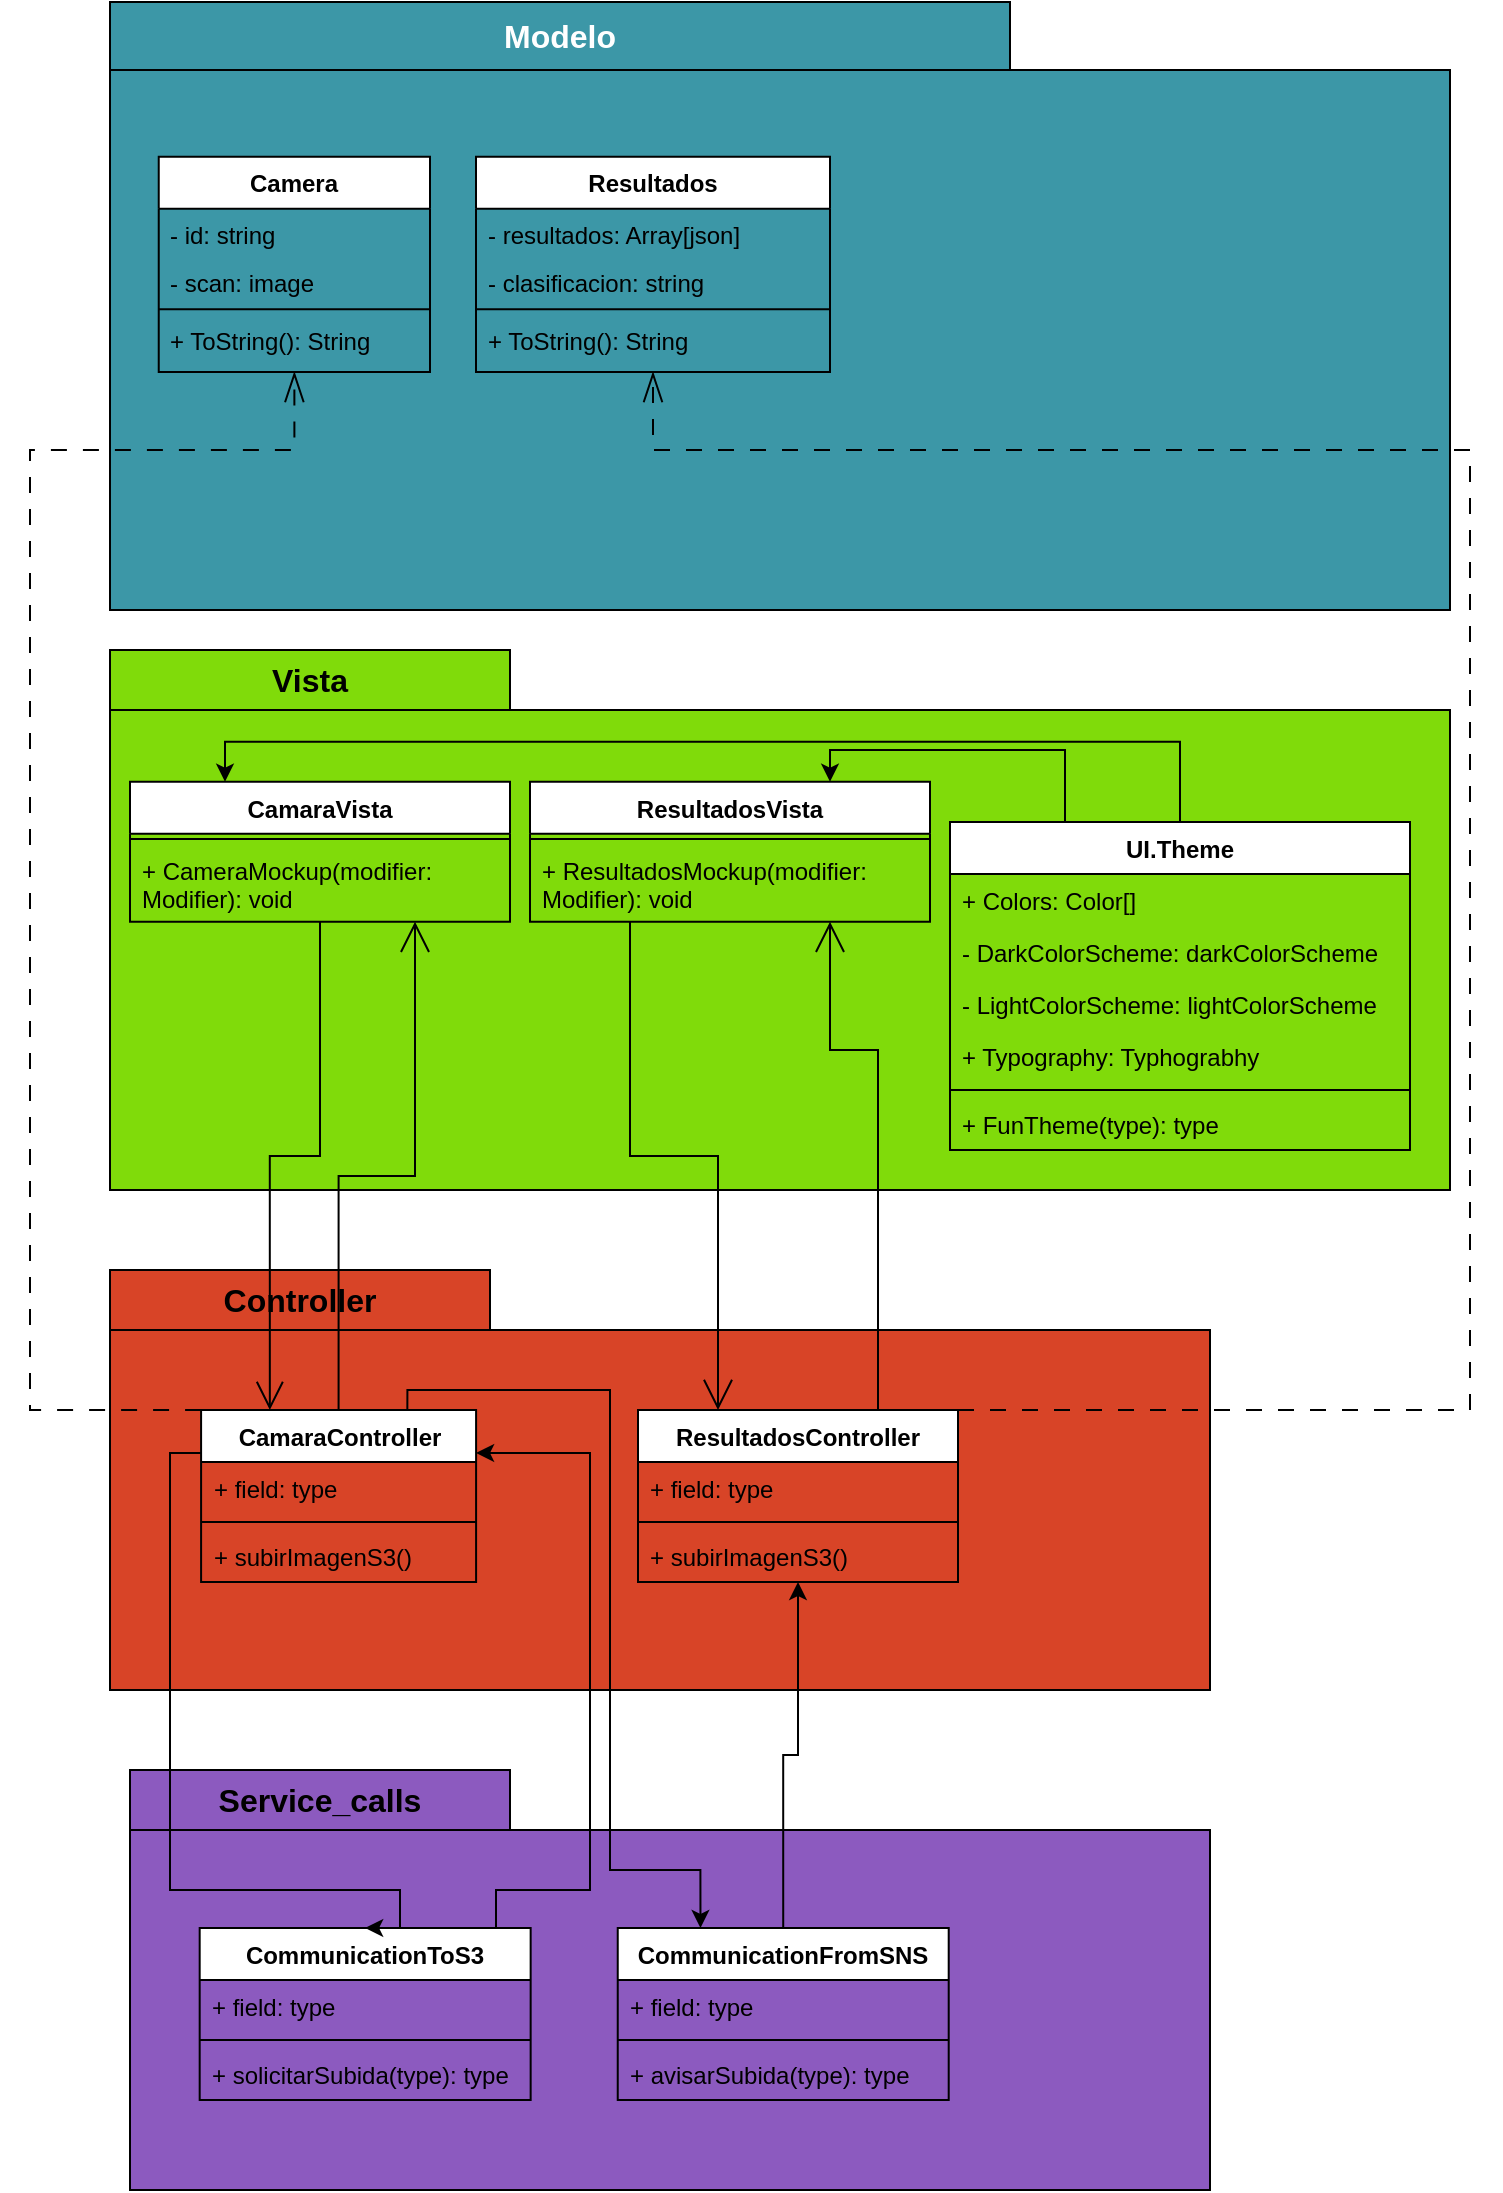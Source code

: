<mxfile version="24.7.17">
  <diagram id="yd9aTgVnivIJkrsg6VLa" name="Página-1">
    <mxGraphModel dx="1214" dy="726" grid="1" gridSize="10" guides="1" tooltips="1" connect="1" arrows="1" fold="1" page="1" pageScale="1" pageWidth="827" pageHeight="1169" math="0" shadow="0">
      <root>
        <mxCell id="0" />
        <mxCell id="1" parent="0" />
        <mxCell id="ElUeNTri3LY7m_GMX26O-2" value="Capas de Frontend de la aplicación" style="text;html=1;align=center;verticalAlign=middle;whiteSpace=wrap;rounded=0;" parent="1" vertex="1">
          <mxGeometry x="267.5" y="64" width="195" height="30" as="geometry" />
        </mxCell>
        <mxCell id="ElUeNTri3LY7m_GMX26O-27" value="&lt;font style=&quot;font-size: 16px;&quot; color=&quot;#ffffff&quot;&gt;Modelo&lt;/font&gt;" style="shape=folder;fontStyle=1;tabWidth=450;tabHeight=34;tabPosition=left;html=1;boundedLbl=1;labelInHeader=1;container=1;collapsible=0;whiteSpace=wrap;fillColor=#3C97A7;" parent="1" vertex="1">
          <mxGeometry x="70" y="16" width="670" height="304" as="geometry" />
        </mxCell>
        <mxCell id="ElUeNTri3LY7m_GMX26O-28" value="" style="html=1;strokeColor=none;resizeWidth=1;resizeHeight=1;fillColor=none;part=1;connectable=0;allowArrows=0;deletable=0;whiteSpace=wrap;" parent="ElUeNTri3LY7m_GMX26O-27" vertex="1">
          <mxGeometry width="670" height="212.8" relative="1" as="geometry">
            <mxPoint y="30" as="offset" />
          </mxGeometry>
        </mxCell>
        <mxCell id="6camwcEFP1_lDwVI1pY3-35" value="Resultados" style="swimlane;fontStyle=1;align=center;verticalAlign=top;childLayout=stackLayout;horizontal=1;startSize=26;horizontalStack=0;resizeParent=1;resizeParentMax=0;resizeLast=0;collapsible=1;marginBottom=0;whiteSpace=wrap;html=1;" parent="ElUeNTri3LY7m_GMX26O-27" vertex="1">
          <mxGeometry x="183" y="77.4" width="177" height="107.603" as="geometry">
            <mxRectangle x="183" y="77.4" width="100" height="30" as="alternateBounds" />
          </mxGeometry>
        </mxCell>
        <mxCell id="6camwcEFP1_lDwVI1pY3-36" value="- resultados: Array[json]" style="text;strokeColor=none;fillColor=none;align=left;verticalAlign=top;spacingLeft=4;spacingRight=4;overflow=hidden;rotatable=0;points=[[0,0.5],[1,0.5]];portConstraint=eastwest;whiteSpace=wrap;html=1;" parent="6camwcEFP1_lDwVI1pY3-35" vertex="1">
          <mxGeometry y="26" width="177" height="24" as="geometry" />
        </mxCell>
        <mxCell id="6camwcEFP1_lDwVI1pY3-97" value="- clasificacion: string" style="text;strokeColor=none;fillColor=none;align=left;verticalAlign=top;spacingLeft=4;spacingRight=4;overflow=hidden;rotatable=0;points=[[0,0.5],[1,0.5]];portConstraint=eastwest;whiteSpace=wrap;html=1;" parent="6camwcEFP1_lDwVI1pY3-35" vertex="1">
          <mxGeometry y="50" width="177" height="24" as="geometry" />
        </mxCell>
        <mxCell id="6camwcEFP1_lDwVI1pY3-37" value="" style="line;strokeWidth=1;fillColor=none;align=left;verticalAlign=middle;spacingTop=-1;spacingLeft=3;spacingRight=3;rotatable=0;labelPosition=right;points=[];portConstraint=eastwest;strokeColor=inherit;" parent="6camwcEFP1_lDwVI1pY3-35" vertex="1">
          <mxGeometry y="74" width="177" height="4.39" as="geometry" />
        </mxCell>
        <mxCell id="6camwcEFP1_lDwVI1pY3-38" value="+ ToString(): String&amp;nbsp;" style="text;strokeColor=none;fillColor=none;align=left;verticalAlign=top;spacingLeft=4;spacingRight=4;overflow=hidden;rotatable=0;points=[[0,0.5],[1,0.5]];portConstraint=eastwest;whiteSpace=wrap;html=1;" parent="6camwcEFP1_lDwVI1pY3-35" vertex="1">
          <mxGeometry y="78.39" width="177" height="29.213" as="geometry" />
        </mxCell>
        <mxCell id="6camwcEFP1_lDwVI1pY3-111" value="Camera" style="swimlane;fontStyle=1;align=center;verticalAlign=top;childLayout=stackLayout;horizontal=1;startSize=26;horizontalStack=0;resizeParent=1;resizeParentMax=0;resizeLast=0;collapsible=1;marginBottom=0;whiteSpace=wrap;html=1;" parent="ElUeNTri3LY7m_GMX26O-27" vertex="1">
          <mxGeometry x="24.37" y="77.4" width="135.63" height="107.603" as="geometry">
            <mxRectangle x="24.37" y="77.4" width="80" height="30" as="alternateBounds" />
          </mxGeometry>
        </mxCell>
        <mxCell id="6camwcEFP1_lDwVI1pY3-112" value="- id: string" style="text;strokeColor=none;fillColor=none;align=left;verticalAlign=top;spacingLeft=4;spacingRight=4;overflow=hidden;rotatable=0;points=[[0,0.5],[1,0.5]];portConstraint=eastwest;whiteSpace=wrap;html=1;" parent="6camwcEFP1_lDwVI1pY3-111" vertex="1">
          <mxGeometry y="26" width="135.63" height="24" as="geometry" />
        </mxCell>
        <mxCell id="6camwcEFP1_lDwVI1pY3-113" value="- scan: image" style="text;strokeColor=none;fillColor=none;align=left;verticalAlign=top;spacingLeft=4;spacingRight=4;overflow=hidden;rotatable=0;points=[[0,0.5],[1,0.5]];portConstraint=eastwest;whiteSpace=wrap;html=1;" parent="6camwcEFP1_lDwVI1pY3-111" vertex="1">
          <mxGeometry y="50" width="135.63" height="24" as="geometry" />
        </mxCell>
        <mxCell id="6camwcEFP1_lDwVI1pY3-114" value="" style="line;strokeWidth=1;fillColor=none;align=left;verticalAlign=middle;spacingTop=-1;spacingLeft=3;spacingRight=3;rotatable=0;labelPosition=right;points=[];portConstraint=eastwest;strokeColor=inherit;" parent="6camwcEFP1_lDwVI1pY3-111" vertex="1">
          <mxGeometry y="74" width="135.63" height="4.39" as="geometry" />
        </mxCell>
        <mxCell id="6camwcEFP1_lDwVI1pY3-115" value="+ ToString(): String&amp;nbsp;" style="text;strokeColor=none;fillColor=none;align=left;verticalAlign=top;spacingLeft=4;spacingRight=4;overflow=hidden;rotatable=0;points=[[0,0.5],[1,0.5]];portConstraint=eastwest;whiteSpace=wrap;html=1;" parent="6camwcEFP1_lDwVI1pY3-111" vertex="1">
          <mxGeometry y="78.39" width="135.63" height="29.213" as="geometry" />
        </mxCell>
        <mxCell id="ElUeNTri3LY7m_GMX26O-50" value="&lt;font style=&quot;font-size: 16px;&quot;&gt;Vista&lt;/font&gt;" style="shape=folder;fontStyle=1;tabWidth=200;tabHeight=30;tabPosition=left;html=1;boundedLbl=1;labelInHeader=1;container=1;collapsible=0;whiteSpace=wrap;fillColor=#80db0a;" parent="1" vertex="1">
          <mxGeometry x="70" y="340" width="670" height="270" as="geometry" />
        </mxCell>
        <mxCell id="ElUeNTri3LY7m_GMX26O-51" value="" style="html=1;strokeColor=none;resizeWidth=1;resizeHeight=1;fillColor=none;part=1;connectable=0;allowArrows=0;deletable=0;whiteSpace=wrap;" parent="ElUeNTri3LY7m_GMX26O-50" vertex="1">
          <mxGeometry width="670" height="189" relative="1" as="geometry">
            <mxPoint y="30" as="offset" />
          </mxGeometry>
        </mxCell>
        <mxCell id="6camwcEFP1_lDwVI1pY3-61" value="CamaraVista" style="swimlane;fontStyle=1;align=center;verticalAlign=top;childLayout=stackLayout;horizontal=1;startSize=26;horizontalStack=0;resizeParent=1;resizeParentMax=0;resizeLast=0;collapsible=1;marginBottom=0;whiteSpace=wrap;html=1;" parent="ElUeNTri3LY7m_GMX26O-50" vertex="1">
          <mxGeometry x="10.0" y="65.86" width="190" height="69.998" as="geometry">
            <mxRectangle x="10.0" y="65.86" width="110" height="30" as="alternateBounds" />
          </mxGeometry>
        </mxCell>
        <mxCell id="6camwcEFP1_lDwVI1pY3-63" value="" style="line;strokeWidth=1;fillColor=none;align=left;verticalAlign=middle;spacingTop=-1;spacingLeft=3;spacingRight=3;rotatable=0;labelPosition=right;points=[];portConstraint=eastwest;strokeColor=inherit;" parent="6camwcEFP1_lDwVI1pY3-61" vertex="1">
          <mxGeometry y="26" width="190" height="5.268" as="geometry" />
        </mxCell>
        <mxCell id="6camwcEFP1_lDwVI1pY3-64" value="+ CameraMockup(modifier: Modifier): void" style="text;strokeColor=none;fillColor=none;align=left;verticalAlign=top;spacingLeft=4;spacingRight=4;overflow=hidden;rotatable=0;points=[[0,0.5],[1,0.5]];portConstraint=eastwest;whiteSpace=wrap;html=1;" parent="6camwcEFP1_lDwVI1pY3-61" vertex="1">
          <mxGeometry y="31.268" width="190" height="38.73" as="geometry" />
        </mxCell>
        <mxCell id="6camwcEFP1_lDwVI1pY3-26" value="ResultadosVista" style="swimlane;fontStyle=1;align=center;verticalAlign=top;childLayout=stackLayout;horizontal=1;startSize=26;horizontalStack=0;resizeParent=1;resizeParentMax=0;resizeLast=0;collapsible=1;marginBottom=0;whiteSpace=wrap;html=1;" parent="ElUeNTri3LY7m_GMX26O-50" vertex="1">
          <mxGeometry x="210" y="65.86" width="200" height="69.998" as="geometry">
            <mxRectangle x="210" y="65.86" width="130" height="30" as="alternateBounds" />
          </mxGeometry>
        </mxCell>
        <mxCell id="6camwcEFP1_lDwVI1pY3-28" value="" style="line;strokeWidth=1;fillColor=none;align=left;verticalAlign=middle;spacingTop=-1;spacingLeft=3;spacingRight=3;rotatable=0;labelPosition=right;points=[];portConstraint=eastwest;strokeColor=inherit;" parent="6camwcEFP1_lDwVI1pY3-26" vertex="1">
          <mxGeometry y="26" width="200" height="5.268" as="geometry" />
        </mxCell>
        <mxCell id="6camwcEFP1_lDwVI1pY3-29" value="+ ResultadosMockup(modifier: Modifier): void" style="text;strokeColor=none;fillColor=none;align=left;verticalAlign=top;spacingLeft=4;spacingRight=4;overflow=hidden;rotatable=0;points=[[0,0.5],[1,0.5]];portConstraint=eastwest;whiteSpace=wrap;html=1;" parent="6camwcEFP1_lDwVI1pY3-26" vertex="1">
          <mxGeometry y="31.268" width="200" height="38.73" as="geometry" />
        </mxCell>
        <mxCell id="y6kSdo7n65EJk_US9Ouf-10" style="edgeStyle=orthogonalEdgeStyle;rounded=0;orthogonalLoop=1;jettySize=auto;html=1;exitX=0.5;exitY=0;exitDx=0;exitDy=0;entryX=0.25;entryY=0;entryDx=0;entryDy=0;" edge="1" parent="ElUeNTri3LY7m_GMX26O-50" source="y6kSdo7n65EJk_US9Ouf-1" target="6camwcEFP1_lDwVI1pY3-61">
          <mxGeometry relative="1" as="geometry" />
        </mxCell>
        <mxCell id="y6kSdo7n65EJk_US9Ouf-26" style="edgeStyle=orthogonalEdgeStyle;rounded=0;orthogonalLoop=1;jettySize=auto;html=1;exitX=0.25;exitY=0;exitDx=0;exitDy=0;entryX=0.75;entryY=0;entryDx=0;entryDy=0;" edge="1" parent="ElUeNTri3LY7m_GMX26O-50" source="y6kSdo7n65EJk_US9Ouf-1" target="6camwcEFP1_lDwVI1pY3-26">
          <mxGeometry relative="1" as="geometry">
            <Array as="points">
              <mxPoint x="478" y="50" />
              <mxPoint x="360" y="50" />
            </Array>
          </mxGeometry>
        </mxCell>
        <mxCell id="y6kSdo7n65EJk_US9Ouf-1" value="UI.Theme" style="swimlane;fontStyle=1;align=center;verticalAlign=top;childLayout=stackLayout;horizontal=1;startSize=26;horizontalStack=0;resizeParent=1;resizeParentMax=0;resizeLast=0;collapsible=1;marginBottom=0;whiteSpace=wrap;html=1;" vertex="1" parent="ElUeNTri3LY7m_GMX26O-50">
          <mxGeometry x="420" y="86" width="230" height="164" as="geometry" />
        </mxCell>
        <mxCell id="y6kSdo7n65EJk_US9Ouf-2" value="+ Colors: Color[]" style="text;strokeColor=none;fillColor=none;align=left;verticalAlign=top;spacingLeft=4;spacingRight=4;overflow=hidden;rotatable=0;points=[[0,0.5],[1,0.5]];portConstraint=eastwest;whiteSpace=wrap;html=1;" vertex="1" parent="y6kSdo7n65EJk_US9Ouf-1">
          <mxGeometry y="26" width="230" height="26" as="geometry" />
        </mxCell>
        <mxCell id="y6kSdo7n65EJk_US9Ouf-17" value="- DarkColorScheme: darkColorScheme" style="text;strokeColor=none;fillColor=none;align=left;verticalAlign=top;spacingLeft=4;spacingRight=4;overflow=hidden;rotatable=0;points=[[0,0.5],[1,0.5]];portConstraint=eastwest;whiteSpace=wrap;html=1;" vertex="1" parent="y6kSdo7n65EJk_US9Ouf-1">
          <mxGeometry y="52" width="230" height="26" as="geometry" />
        </mxCell>
        <mxCell id="y6kSdo7n65EJk_US9Ouf-25" value="- LightColorScheme: lightColorScheme" style="text;strokeColor=none;fillColor=none;align=left;verticalAlign=top;spacingLeft=4;spacingRight=4;overflow=hidden;rotatable=0;points=[[0,0.5],[1,0.5]];portConstraint=eastwest;whiteSpace=wrap;html=1;" vertex="1" parent="y6kSdo7n65EJk_US9Ouf-1">
          <mxGeometry y="78" width="230" height="26" as="geometry" />
        </mxCell>
        <mxCell id="y6kSdo7n65EJk_US9Ouf-15" value="+ Typography: Typhograbhy" style="text;strokeColor=none;fillColor=none;align=left;verticalAlign=top;spacingLeft=4;spacingRight=4;overflow=hidden;rotatable=0;points=[[0,0.5],[1,0.5]];portConstraint=eastwest;whiteSpace=wrap;html=1;" vertex="1" parent="y6kSdo7n65EJk_US9Ouf-1">
          <mxGeometry y="104" width="230" height="26" as="geometry" />
        </mxCell>
        <mxCell id="y6kSdo7n65EJk_US9Ouf-3" value="" style="line;strokeWidth=1;fillColor=none;align=left;verticalAlign=middle;spacingTop=-1;spacingLeft=3;spacingRight=3;rotatable=0;labelPosition=right;points=[];portConstraint=eastwest;strokeColor=inherit;" vertex="1" parent="y6kSdo7n65EJk_US9Ouf-1">
          <mxGeometry y="130" width="230" height="8" as="geometry" />
        </mxCell>
        <mxCell id="y6kSdo7n65EJk_US9Ouf-4" value="+ FunTheme(type): type" style="text;strokeColor=none;fillColor=none;align=left;verticalAlign=top;spacingLeft=4;spacingRight=4;overflow=hidden;rotatable=0;points=[[0,0.5],[1,0.5]];portConstraint=eastwest;whiteSpace=wrap;html=1;" vertex="1" parent="y6kSdo7n65EJk_US9Ouf-1">
          <mxGeometry y="138" width="230" height="26" as="geometry" />
        </mxCell>
        <mxCell id="6camwcEFP1_lDwVI1pY3-3" value="&lt;font style=&quot;font-size: 16px;&quot;&gt;Controller&lt;/font&gt;" style="shape=folder;fontStyle=1;tabWidth=190;tabHeight=30;tabPosition=left;html=1;boundedLbl=1;labelInHeader=1;container=1;collapsible=0;whiteSpace=wrap;fillColor=#D84427;" parent="1" vertex="1">
          <mxGeometry x="70" y="650" width="550" height="210" as="geometry" />
        </mxCell>
        <mxCell id="6camwcEFP1_lDwVI1pY3-4" value="" style="html=1;strokeColor=none;resizeWidth=1;resizeHeight=1;fillColor=none;part=1;connectable=0;allowArrows=0;deletable=0;whiteSpace=wrap;" parent="6camwcEFP1_lDwVI1pY3-3" vertex="1">
          <mxGeometry width="550" height="147" relative="1" as="geometry">
            <mxPoint y="30" as="offset" />
          </mxGeometry>
        </mxCell>
        <mxCell id="6camwcEFP1_lDwVI1pY3-76" value="CamaraController" style="swimlane;fontStyle=1;align=center;verticalAlign=top;childLayout=stackLayout;horizontal=1;startSize=26;horizontalStack=0;resizeParent=1;resizeParentMax=0;resizeLast=0;collapsible=1;marginBottom=0;whiteSpace=wrap;html=1;" parent="6camwcEFP1_lDwVI1pY3-3" vertex="1">
          <mxGeometry x="45.547" y="70" width="137.5" height="86" as="geometry" />
        </mxCell>
        <mxCell id="6camwcEFP1_lDwVI1pY3-77" value="+ field: type" style="text;strokeColor=none;fillColor=none;align=left;verticalAlign=top;spacingLeft=4;spacingRight=4;overflow=hidden;rotatable=0;points=[[0,0.5],[1,0.5]];portConstraint=eastwest;whiteSpace=wrap;html=1;" parent="6camwcEFP1_lDwVI1pY3-76" vertex="1">
          <mxGeometry y="26" width="137.5" height="26" as="geometry" />
        </mxCell>
        <mxCell id="6camwcEFP1_lDwVI1pY3-78" value="" style="line;strokeWidth=1;fillColor=none;align=left;verticalAlign=middle;spacingTop=-1;spacingLeft=3;spacingRight=3;rotatable=0;labelPosition=right;points=[];portConstraint=eastwest;strokeColor=inherit;" parent="6camwcEFP1_lDwVI1pY3-76" vertex="1">
          <mxGeometry y="52" width="137.5" height="8" as="geometry" />
        </mxCell>
        <mxCell id="6camwcEFP1_lDwVI1pY3-79" value="+ subirImagenS3()" style="text;strokeColor=none;fillColor=none;align=left;verticalAlign=top;spacingLeft=4;spacingRight=4;overflow=hidden;rotatable=0;points=[[0,0.5],[1,0.5]];portConstraint=eastwest;whiteSpace=wrap;html=1;" parent="6camwcEFP1_lDwVI1pY3-76" vertex="1">
          <mxGeometry y="60" width="137.5" height="26" as="geometry" />
        </mxCell>
        <mxCell id="6camwcEFP1_lDwVI1pY3-80" value="&lt;font style=&quot;font-size: 16px;&quot;&gt;Service_calls&lt;/font&gt;" style="shape=folder;fontStyle=1;tabWidth=190;tabHeight=30;tabPosition=left;html=1;boundedLbl=1;labelInHeader=1;container=1;collapsible=0;whiteSpace=wrap;fillColor=#8C5ABF;" parent="1" vertex="1">
          <mxGeometry x="80" y="900" width="540" height="210" as="geometry" />
        </mxCell>
        <mxCell id="6camwcEFP1_lDwVI1pY3-81" value="" style="html=1;strokeColor=none;resizeWidth=1;resizeHeight=1;fillColor=none;part=1;connectable=0;allowArrows=0;deletable=0;whiteSpace=wrap;" parent="6camwcEFP1_lDwVI1pY3-80" vertex="1">
          <mxGeometry width="540" height="147" relative="1" as="geometry">
            <mxPoint y="30" as="offset" />
          </mxGeometry>
        </mxCell>
        <mxCell id="6camwcEFP1_lDwVI1pY3-86" value="CommunicationToS3" style="swimlane;fontStyle=1;align=center;verticalAlign=top;childLayout=stackLayout;horizontal=1;startSize=26;horizontalStack=0;resizeParent=1;resizeParentMax=0;resizeLast=0;collapsible=1;marginBottom=0;whiteSpace=wrap;html=1;" parent="6camwcEFP1_lDwVI1pY3-80" vertex="1">
          <mxGeometry x="34.839" y="79" width="165.484" height="86" as="geometry" />
        </mxCell>
        <mxCell id="6camwcEFP1_lDwVI1pY3-87" value="+ field: type" style="text;strokeColor=none;fillColor=none;align=left;verticalAlign=top;spacingLeft=4;spacingRight=4;overflow=hidden;rotatable=0;points=[[0,0.5],[1,0.5]];portConstraint=eastwest;whiteSpace=wrap;html=1;" parent="6camwcEFP1_lDwVI1pY3-86" vertex="1">
          <mxGeometry y="26" width="165.484" height="26" as="geometry" />
        </mxCell>
        <mxCell id="6camwcEFP1_lDwVI1pY3-88" value="" style="line;strokeWidth=1;fillColor=none;align=left;verticalAlign=middle;spacingTop=-1;spacingLeft=3;spacingRight=3;rotatable=0;labelPosition=right;points=[];portConstraint=eastwest;strokeColor=inherit;" parent="6camwcEFP1_lDwVI1pY3-86" vertex="1">
          <mxGeometry y="52" width="165.484" height="8" as="geometry" />
        </mxCell>
        <mxCell id="6camwcEFP1_lDwVI1pY3-89" value="+ solicitarSubida(type): type" style="text;strokeColor=none;fillColor=none;align=left;verticalAlign=top;spacingLeft=4;spacingRight=4;overflow=hidden;rotatable=0;points=[[0,0.5],[1,0.5]];portConstraint=eastwest;whiteSpace=wrap;html=1;" parent="6camwcEFP1_lDwVI1pY3-86" vertex="1">
          <mxGeometry y="60" width="165.484" height="26" as="geometry" />
        </mxCell>
        <mxCell id="6camwcEFP1_lDwVI1pY3-100" value="CommunicationFromSNS" style="swimlane;fontStyle=1;align=center;verticalAlign=top;childLayout=stackLayout;horizontal=1;startSize=26;horizontalStack=0;resizeParent=1;resizeParentMax=0;resizeLast=0;collapsible=1;marginBottom=0;whiteSpace=wrap;html=1;" parent="6camwcEFP1_lDwVI1pY3-80" vertex="1">
          <mxGeometry x="243.871" y="79" width="165.484" height="86" as="geometry" />
        </mxCell>
        <mxCell id="6camwcEFP1_lDwVI1pY3-101" value="+ field: type" style="text;strokeColor=none;fillColor=none;align=left;verticalAlign=top;spacingLeft=4;spacingRight=4;overflow=hidden;rotatable=0;points=[[0,0.5],[1,0.5]];portConstraint=eastwest;whiteSpace=wrap;html=1;" parent="6camwcEFP1_lDwVI1pY3-100" vertex="1">
          <mxGeometry y="26" width="165.484" height="26" as="geometry" />
        </mxCell>
        <mxCell id="6camwcEFP1_lDwVI1pY3-102" value="" style="line;strokeWidth=1;fillColor=none;align=left;verticalAlign=middle;spacingTop=-1;spacingLeft=3;spacingRight=3;rotatable=0;labelPosition=right;points=[];portConstraint=eastwest;strokeColor=inherit;" parent="6camwcEFP1_lDwVI1pY3-100" vertex="1">
          <mxGeometry y="52" width="165.484" height="8" as="geometry" />
        </mxCell>
        <mxCell id="6camwcEFP1_lDwVI1pY3-103" value="+ avisarSubida(type): type" style="text;strokeColor=none;fillColor=none;align=left;verticalAlign=top;spacingLeft=4;spacingRight=4;overflow=hidden;rotatable=0;points=[[0,0.5],[1,0.5]];portConstraint=eastwest;whiteSpace=wrap;html=1;" parent="6camwcEFP1_lDwVI1pY3-100" vertex="1">
          <mxGeometry y="60" width="165.484" height="26" as="geometry" />
        </mxCell>
        <mxCell id="6camwcEFP1_lDwVI1pY3-90" style="edgeStyle=orthogonalEdgeStyle;rounded=0;orthogonalLoop=1;jettySize=auto;html=1;exitX=0;exitY=0.25;exitDx=0;exitDy=0;entryX=0.5;entryY=0;entryDx=0;entryDy=0;" parent="1" source="6camwcEFP1_lDwVI1pY3-76" target="6camwcEFP1_lDwVI1pY3-86" edge="1">
          <mxGeometry relative="1" as="geometry">
            <Array as="points">
              <mxPoint x="100" y="742" />
              <mxPoint x="100" y="960" />
              <mxPoint x="215" y="960" />
            </Array>
          </mxGeometry>
        </mxCell>
        <mxCell id="6camwcEFP1_lDwVI1pY3-104" style="edgeStyle=orthogonalEdgeStyle;rounded=0;orthogonalLoop=1;jettySize=auto;html=1;exitX=0.75;exitY=0;exitDx=0;exitDy=0;entryX=1;entryY=0.25;entryDx=0;entryDy=0;" parent="1" source="6camwcEFP1_lDwVI1pY3-86" target="6camwcEFP1_lDwVI1pY3-76" edge="1">
          <mxGeometry relative="1" as="geometry">
            <Array as="points">
              <mxPoint x="263" y="979" />
              <mxPoint x="263" y="960" />
              <mxPoint x="310" y="960" />
              <mxPoint x="310" y="742" />
            </Array>
          </mxGeometry>
        </mxCell>
        <mxCell id="6camwcEFP1_lDwVI1pY3-105" style="edgeStyle=orthogonalEdgeStyle;rounded=0;orthogonalLoop=1;jettySize=auto;html=1;exitX=0.75;exitY=0;exitDx=0;exitDy=0;entryX=0.25;entryY=0;entryDx=0;entryDy=0;" parent="1" source="6camwcEFP1_lDwVI1pY3-76" target="6camwcEFP1_lDwVI1pY3-100" edge="1">
          <mxGeometry relative="1" as="geometry">
            <Array as="points">
              <mxPoint x="254" y="710" />
              <mxPoint x="320" y="710" />
              <mxPoint x="320" y="950" />
              <mxPoint x="434" y="950" />
            </Array>
          </mxGeometry>
        </mxCell>
        <mxCell id="y6kSdo7n65EJk_US9Ouf-28" style="edgeStyle=orthogonalEdgeStyle;rounded=0;orthogonalLoop=1;jettySize=auto;html=1;exitX=1;exitY=0;exitDx=0;exitDy=0;entryX=0.5;entryY=1;entryDx=0;entryDy=0;dashed=1;dashPattern=8 8;endArrow=openThin;endFill=0;endSize=13;" edge="1" parent="1" source="6camwcEFP1_lDwVI1pY3-106" target="6camwcEFP1_lDwVI1pY3-35">
          <mxGeometry relative="1" as="geometry">
            <Array as="points">
              <mxPoint x="750" y="720" />
              <mxPoint x="750" y="240" />
              <mxPoint x="342" y="240" />
            </Array>
          </mxGeometry>
        </mxCell>
        <mxCell id="y6kSdo7n65EJk_US9Ouf-35" style="edgeStyle=orthogonalEdgeStyle;rounded=0;orthogonalLoop=1;jettySize=auto;html=1;exitX=0.75;exitY=0;exitDx=0;exitDy=0;entryX=0.75;entryY=1;entryDx=0;entryDy=0;endSize=13;endArrow=open;endFill=0;" edge="1" parent="1" source="6camwcEFP1_lDwVI1pY3-106" target="6camwcEFP1_lDwVI1pY3-26">
          <mxGeometry relative="1" as="geometry">
            <Array as="points">
              <mxPoint x="454" y="540" />
              <mxPoint x="430" y="540" />
            </Array>
          </mxGeometry>
        </mxCell>
        <mxCell id="6camwcEFP1_lDwVI1pY3-106" value="ResultadosController" style="swimlane;fontStyle=1;align=center;verticalAlign=top;childLayout=stackLayout;horizontal=1;startSize=26;horizontalStack=0;resizeParent=1;resizeParentMax=0;resizeLast=0;collapsible=1;marginBottom=0;whiteSpace=wrap;html=1;" parent="1" vertex="1">
          <mxGeometry x="334" y="720" width="160" height="86" as="geometry">
            <mxRectangle x="334" y="720" width="150" height="30" as="alternateBounds" />
          </mxGeometry>
        </mxCell>
        <mxCell id="6camwcEFP1_lDwVI1pY3-107" value="+ field: type" style="text;strokeColor=none;fillColor=none;align=left;verticalAlign=top;spacingLeft=4;spacingRight=4;overflow=hidden;rotatable=0;points=[[0,0.5],[1,0.5]];portConstraint=eastwest;whiteSpace=wrap;html=1;" parent="6camwcEFP1_lDwVI1pY3-106" vertex="1">
          <mxGeometry y="26" width="160" height="26" as="geometry" />
        </mxCell>
        <mxCell id="6camwcEFP1_lDwVI1pY3-108" value="" style="line;strokeWidth=1;fillColor=none;align=left;verticalAlign=middle;spacingTop=-1;spacingLeft=3;spacingRight=3;rotatable=0;labelPosition=right;points=[];portConstraint=eastwest;strokeColor=inherit;" parent="6camwcEFP1_lDwVI1pY3-106" vertex="1">
          <mxGeometry y="52" width="160" height="8" as="geometry" />
        </mxCell>
        <mxCell id="6camwcEFP1_lDwVI1pY3-109" value="+ subirImagenS3()" style="text;strokeColor=none;fillColor=none;align=left;verticalAlign=top;spacingLeft=4;spacingRight=4;overflow=hidden;rotatable=0;points=[[0,0.5],[1,0.5]];portConstraint=eastwest;whiteSpace=wrap;html=1;" parent="6camwcEFP1_lDwVI1pY3-106" vertex="1">
          <mxGeometry y="60" width="160" height="26" as="geometry" />
        </mxCell>
        <mxCell id="6camwcEFP1_lDwVI1pY3-110" style="edgeStyle=orthogonalEdgeStyle;rounded=0;orthogonalLoop=1;jettySize=auto;html=1;exitX=0.5;exitY=0;exitDx=0;exitDy=0;entryX=0.5;entryY=1;entryDx=0;entryDy=0;" parent="1" source="6camwcEFP1_lDwVI1pY3-100" target="6camwcEFP1_lDwVI1pY3-106" edge="1">
          <mxGeometry relative="1" as="geometry" />
        </mxCell>
        <mxCell id="y6kSdo7n65EJk_US9Ouf-27" style="edgeStyle=orthogonalEdgeStyle;rounded=0;orthogonalLoop=1;jettySize=auto;html=1;exitX=0;exitY=0;exitDx=0;exitDy=0;endArrow=openThin;endFill=0;endSize=13;dashed=1;dashPattern=8 8;entryX=0.5;entryY=1;entryDx=0;entryDy=0;" edge="1" parent="1" source="6camwcEFP1_lDwVI1pY3-76" target="6camwcEFP1_lDwVI1pY3-111">
          <mxGeometry relative="1" as="geometry">
            <mxPoint x="20" y="530" as="targetPoint" />
            <Array as="points">
              <mxPoint x="30" y="720" />
              <mxPoint x="30" y="240" />
              <mxPoint x="162" y="240" />
            </Array>
          </mxGeometry>
        </mxCell>
        <mxCell id="y6kSdo7n65EJk_US9Ouf-31" style="edgeStyle=orthogonalEdgeStyle;rounded=0;orthogonalLoop=1;jettySize=auto;html=1;exitX=0.5;exitY=1;exitDx=0;exitDy=0;entryX=0.25;entryY=0;entryDx=0;entryDy=0;endArrow=open;endFill=0;endSize=12;" edge="1" parent="1" source="6camwcEFP1_lDwVI1pY3-61" target="6camwcEFP1_lDwVI1pY3-76">
          <mxGeometry relative="1" as="geometry" />
        </mxCell>
        <mxCell id="y6kSdo7n65EJk_US9Ouf-33" style="edgeStyle=orthogonalEdgeStyle;rounded=0;orthogonalLoop=1;jettySize=auto;html=1;exitX=0.25;exitY=1;exitDx=0;exitDy=0;entryX=0.25;entryY=0;entryDx=0;entryDy=0;strokeWidth=1;endSize=13;endArrow=open;endFill=0;" edge="1" parent="1" source="6camwcEFP1_lDwVI1pY3-26" target="6camwcEFP1_lDwVI1pY3-106">
          <mxGeometry relative="1" as="geometry" />
        </mxCell>
        <mxCell id="y6kSdo7n65EJk_US9Ouf-34" style="edgeStyle=orthogonalEdgeStyle;rounded=0;orthogonalLoop=1;jettySize=auto;html=1;exitX=0.5;exitY=0;exitDx=0;exitDy=0;entryX=0.75;entryY=1;entryDx=0;entryDy=0;endSize=13;endArrow=open;endFill=0;" edge="1" parent="1" source="6camwcEFP1_lDwVI1pY3-76" target="6camwcEFP1_lDwVI1pY3-61">
          <mxGeometry relative="1" as="geometry" />
        </mxCell>
      </root>
    </mxGraphModel>
  </diagram>
</mxfile>
